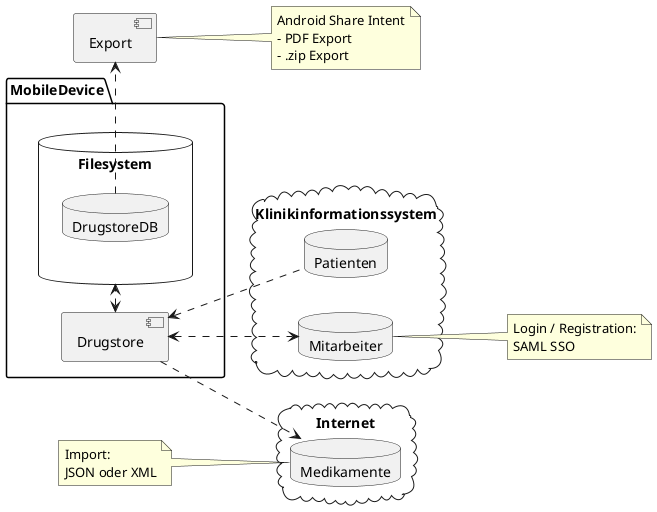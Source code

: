 ﻿@startuml Schnittstellen

top to bottom direction

package MobileDevice {
    component Drugstore
    database Filesystem {
        database DrugstoreDB
    }
}
cloud Klinikinformationssystem {
    database Patienten
    database Mitarbeiter
}
cloud Internet {
    database Medikamente
}
component Export

Drugstore <..> Mitarbeiter
Drugstore <.. Patienten 
Drugstore ..> Medikamente
Drugstore <.> Filesystem
DrugstoreDB .> Export

left to right direction

note right of Export
    Android Share Intent
    - PDF Export
    - .zip Export    
end note

note right of Mitarbeiter
    Login / Registration:
    SAML SSO
end note

note left of Medikamente
    Import:
    JSON oder XML
end note

@enduml